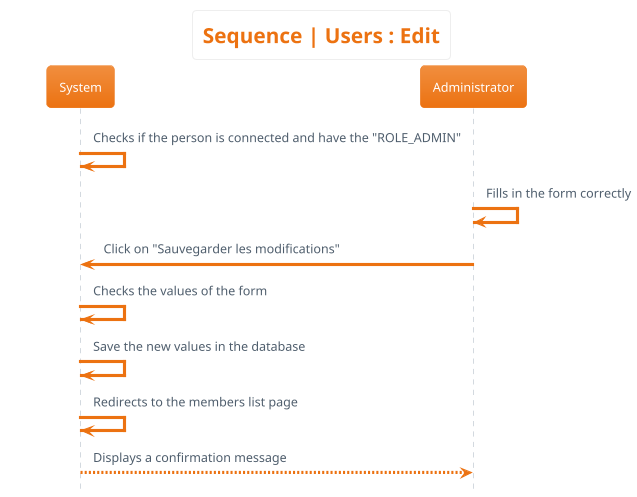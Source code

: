 @startuml sequence__users_edit
hide footbox
skinparam actorStyle awesome
!theme aws-orange
skinparam backgroundcolor White
title Sequence | Users : Edit


System -> System : Checks if the person is connected and have the "ROLE_ADMIN"
Administrator -> Administrator : Fills in the form correctly
Administrator -> System : Click on "Sauvegarder les modifications"
System -> System : Checks the values of the form
System -> System : Save the new values in the database
System -> System : Redirects to the members list page
System --> Administrator : Displays a confirmation message
@enduml